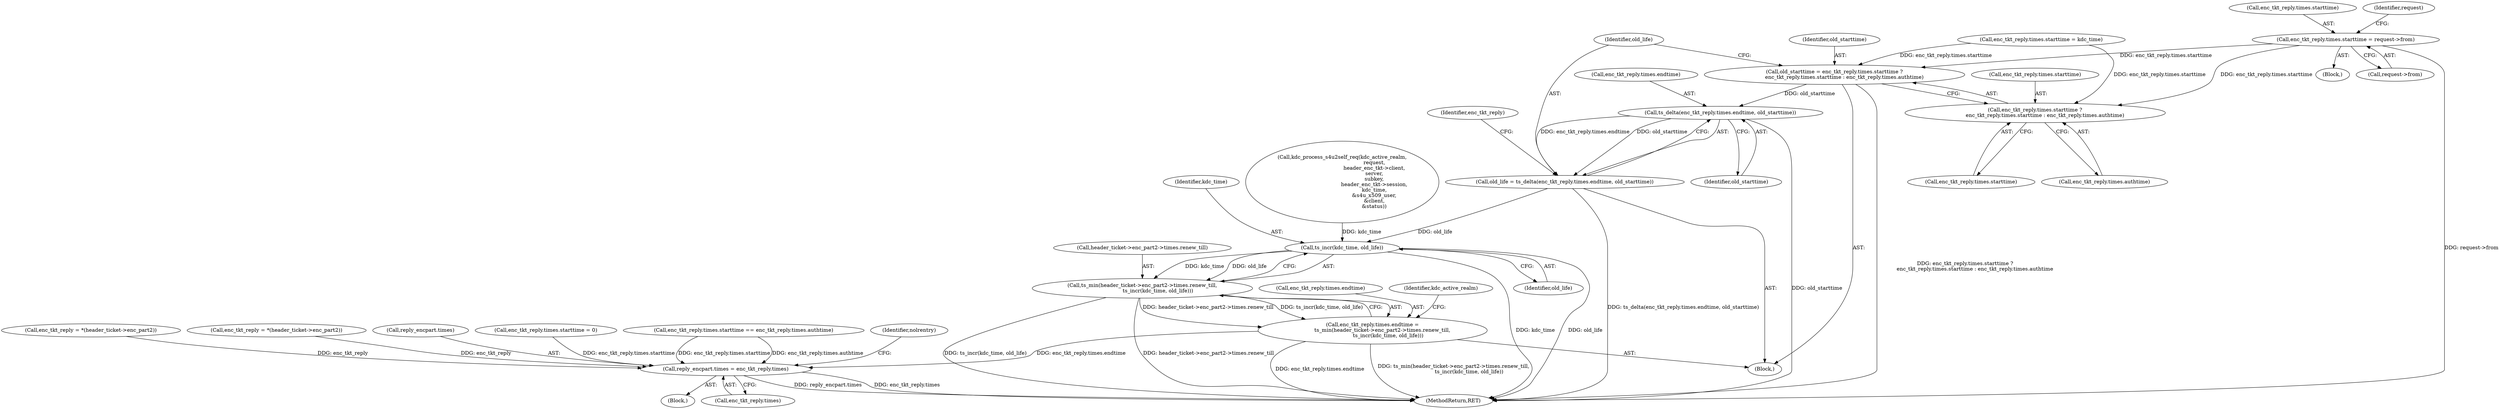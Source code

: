 digraph "0_krb5_ffb35baac6981f9e8914f8f3bffd37f284b85970_0@pointer" {
"1001184" [label="(Call,enc_tkt_reply.times.starttime = request->from)"];
"1001264" [label="(Call,old_starttime = enc_tkt_reply.times.starttime ?\n            enc_tkt_reply.times.starttime : enc_tkt_reply.times.authtime)"];
"1001284" [label="(Call,ts_delta(enc_tkt_reply.times.endtime, old_starttime))"];
"1001282" [label="(Call,old_life = ts_delta(enc_tkt_reply.times.endtime, old_starttime))"];
"1001312" [label="(Call,ts_incr(kdc_time, old_life))"];
"1001304" [label="(Call,ts_min(header_ticket->enc_part2->times.renew_till,\n                   ts_incr(kdc_time, old_life)))"];
"1001298" [label="(Call,enc_tkt_reply.times.endtime =\n            ts_min(header_ticket->enc_part2->times.renew_till,\n                   ts_incr(kdc_time, old_life)))"];
"1002009" [label="(Call,reply_encpart.times = enc_tkt_reply.times)"];
"1001266" [label="(Call,enc_tkt_reply.times.starttime ?\n            enc_tkt_reply.times.starttime : enc_tkt_reply.times.authtime)"];
"1001253" [label="(Call,enc_tkt_reply = *(header_ticket->enc_part2))"];
"1001312" [label="(Call,ts_incr(kdc_time, old_life))"];
"1001267" [label="(Call,enc_tkt_reply.times.starttime)"];
"1000693" [label="(Call,kdc_process_s4u2self_req(kdc_active_realm,\n                                       request,\n                                       header_enc_tkt->client,\n                                       server,\n                                       subkey,\n                                       header_enc_tkt->session,\n                                       kdc_time,\n                                       &s4u_x509_user,\n                                       &client,\n                                       &status))"];
"1001313" [label="(Identifier,kdc_time)"];
"1002010" [label="(Call,reply_encpart.times)"];
"1001194" [label="(Call,enc_tkt_reply.times.starttime = kdc_time)"];
"1001348" [label="(Identifier,kdc_active_realm)"];
"1001305" [label="(Call,header_ticket->enc_part2->times.renew_till)"];
"1001298" [label="(Call,enc_tkt_reply.times.endtime =\n            ts_min(header_ticket->enc_part2->times.renew_till,\n                   ts_incr(kdc_time, old_life)))"];
"1001363" [label="(Call,enc_tkt_reply.times.starttime == enc_tkt_reply.times.authtime)"];
"1001185" [label="(Call,enc_tkt_reply.times.starttime)"];
"1001285" [label="(Call,enc_tkt_reply.times.endtime)"];
"1001266" [label="(Call,enc_tkt_reply.times.starttime ?\n            enc_tkt_reply.times.starttime : enc_tkt_reply.times.authtime)"];
"1000171" [label="(Block,)"];
"1001284" [label="(Call,ts_delta(enc_tkt_reply.times.endtime, old_starttime))"];
"1001204" [label="(Identifier,request)"];
"1001190" [label="(Call,request->from)"];
"1001290" [label="(Identifier,old_starttime)"];
"1001294" [label="(Identifier,enc_tkt_reply)"];
"1001374" [label="(Call,enc_tkt_reply.times.starttime = 0)"];
"1001240" [label="(Block,)"];
"1001178" [label="(Block,)"];
"1001277" [label="(Call,enc_tkt_reply.times.authtime)"];
"1001304" [label="(Call,ts_min(header_ticket->enc_part2->times.renew_till,\n                   ts_incr(kdc_time, old_life)))"];
"1001265" [label="(Identifier,old_starttime)"];
"1001314" [label="(Identifier,old_life)"];
"1001299" [label="(Call,enc_tkt_reply.times.endtime)"];
"1001283" [label="(Identifier,old_life)"];
"1001264" [label="(Call,old_starttime = enc_tkt_reply.times.starttime ?\n            enc_tkt_reply.times.starttime : enc_tkt_reply.times.authtime)"];
"1001184" [label="(Call,enc_tkt_reply.times.starttime = request->from)"];
"1002009" [label="(Call,reply_encpart.times = enc_tkt_reply.times)"];
"1002018" [label="(Identifier,nolrentry)"];
"1002500" [label="(MethodReturn,RET)"];
"1001218" [label="(Call,enc_tkt_reply = *(header_ticket->enc_part2))"];
"1002013" [label="(Call,enc_tkt_reply.times)"];
"1001272" [label="(Call,enc_tkt_reply.times.starttime)"];
"1001282" [label="(Call,old_life = ts_delta(enc_tkt_reply.times.endtime, old_starttime))"];
"1001184" -> "1001178"  [label="AST: "];
"1001184" -> "1001190"  [label="CFG: "];
"1001185" -> "1001184"  [label="AST: "];
"1001190" -> "1001184"  [label="AST: "];
"1001204" -> "1001184"  [label="CFG: "];
"1001184" -> "1002500"  [label="DDG: request->from"];
"1001184" -> "1001264"  [label="DDG: enc_tkt_reply.times.starttime"];
"1001184" -> "1001266"  [label="DDG: enc_tkt_reply.times.starttime"];
"1001264" -> "1001240"  [label="AST: "];
"1001264" -> "1001266"  [label="CFG: "];
"1001265" -> "1001264"  [label="AST: "];
"1001266" -> "1001264"  [label="AST: "];
"1001283" -> "1001264"  [label="CFG: "];
"1001264" -> "1002500"  [label="DDG: enc_tkt_reply.times.starttime ?\n            enc_tkt_reply.times.starttime : enc_tkt_reply.times.authtime"];
"1001194" -> "1001264"  [label="DDG: enc_tkt_reply.times.starttime"];
"1001264" -> "1001284"  [label="DDG: old_starttime"];
"1001284" -> "1001282"  [label="AST: "];
"1001284" -> "1001290"  [label="CFG: "];
"1001285" -> "1001284"  [label="AST: "];
"1001290" -> "1001284"  [label="AST: "];
"1001282" -> "1001284"  [label="CFG: "];
"1001284" -> "1002500"  [label="DDG: old_starttime"];
"1001284" -> "1001282"  [label="DDG: enc_tkt_reply.times.endtime"];
"1001284" -> "1001282"  [label="DDG: old_starttime"];
"1001282" -> "1001240"  [label="AST: "];
"1001283" -> "1001282"  [label="AST: "];
"1001294" -> "1001282"  [label="CFG: "];
"1001282" -> "1002500"  [label="DDG: ts_delta(enc_tkt_reply.times.endtime, old_starttime)"];
"1001282" -> "1001312"  [label="DDG: old_life"];
"1001312" -> "1001304"  [label="AST: "];
"1001312" -> "1001314"  [label="CFG: "];
"1001313" -> "1001312"  [label="AST: "];
"1001314" -> "1001312"  [label="AST: "];
"1001304" -> "1001312"  [label="CFG: "];
"1001312" -> "1002500"  [label="DDG: kdc_time"];
"1001312" -> "1002500"  [label="DDG: old_life"];
"1001312" -> "1001304"  [label="DDG: kdc_time"];
"1001312" -> "1001304"  [label="DDG: old_life"];
"1000693" -> "1001312"  [label="DDG: kdc_time"];
"1001304" -> "1001298"  [label="AST: "];
"1001305" -> "1001304"  [label="AST: "];
"1001298" -> "1001304"  [label="CFG: "];
"1001304" -> "1002500"  [label="DDG: ts_incr(kdc_time, old_life)"];
"1001304" -> "1002500"  [label="DDG: header_ticket->enc_part2->times.renew_till"];
"1001304" -> "1001298"  [label="DDG: header_ticket->enc_part2->times.renew_till"];
"1001304" -> "1001298"  [label="DDG: ts_incr(kdc_time, old_life)"];
"1001298" -> "1001240"  [label="AST: "];
"1001299" -> "1001298"  [label="AST: "];
"1001348" -> "1001298"  [label="CFG: "];
"1001298" -> "1002500"  [label="DDG: enc_tkt_reply.times.endtime"];
"1001298" -> "1002500"  [label="DDG: ts_min(header_ticket->enc_part2->times.renew_till,\n                   ts_incr(kdc_time, old_life))"];
"1001298" -> "1002009"  [label="DDG: enc_tkt_reply.times.endtime"];
"1002009" -> "1000171"  [label="AST: "];
"1002009" -> "1002013"  [label="CFG: "];
"1002010" -> "1002009"  [label="AST: "];
"1002013" -> "1002009"  [label="AST: "];
"1002018" -> "1002009"  [label="CFG: "];
"1002009" -> "1002500"  [label="DDG: reply_encpart.times"];
"1002009" -> "1002500"  [label="DDG: enc_tkt_reply.times"];
"1001253" -> "1002009"  [label="DDG: enc_tkt_reply"];
"1001363" -> "1002009"  [label="DDG: enc_tkt_reply.times.starttime"];
"1001363" -> "1002009"  [label="DDG: enc_tkt_reply.times.authtime"];
"1001218" -> "1002009"  [label="DDG: enc_tkt_reply"];
"1001374" -> "1002009"  [label="DDG: enc_tkt_reply.times.starttime"];
"1001266" -> "1001272"  [label="CFG: "];
"1001266" -> "1001277"  [label="CFG: "];
"1001267" -> "1001266"  [label="AST: "];
"1001272" -> "1001266"  [label="AST: "];
"1001277" -> "1001266"  [label="AST: "];
"1001194" -> "1001266"  [label="DDG: enc_tkt_reply.times.starttime"];
}
